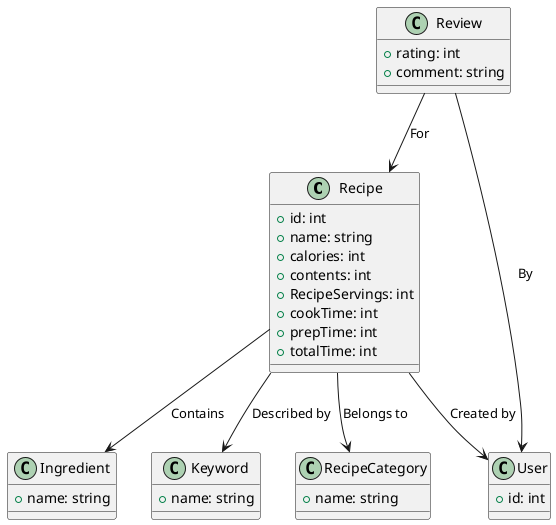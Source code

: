 @startuml Neo4J_schema
class Recipe{
    +id: int
    +name: string
    +calories: int
    +contents: int
    +RecipeServings: int
    +cookTime: int
    +prepTime: int
    +totalTime: int
}

class Ingredient{
    +name: string
}

class Keyword{
    +name: string
}

class RecipeCategory{
    +name: string
}

class User{
    +id: int
}

class Review{
    +rating: int
    +comment: string
}

Recipe --> Ingredient : Contains
Recipe --> Keyword : Described by
Recipe --> RecipeCategory : Belongs to
Recipe --> User : Created by
Review --> Recipe : For
Review --> User : By
@enduml